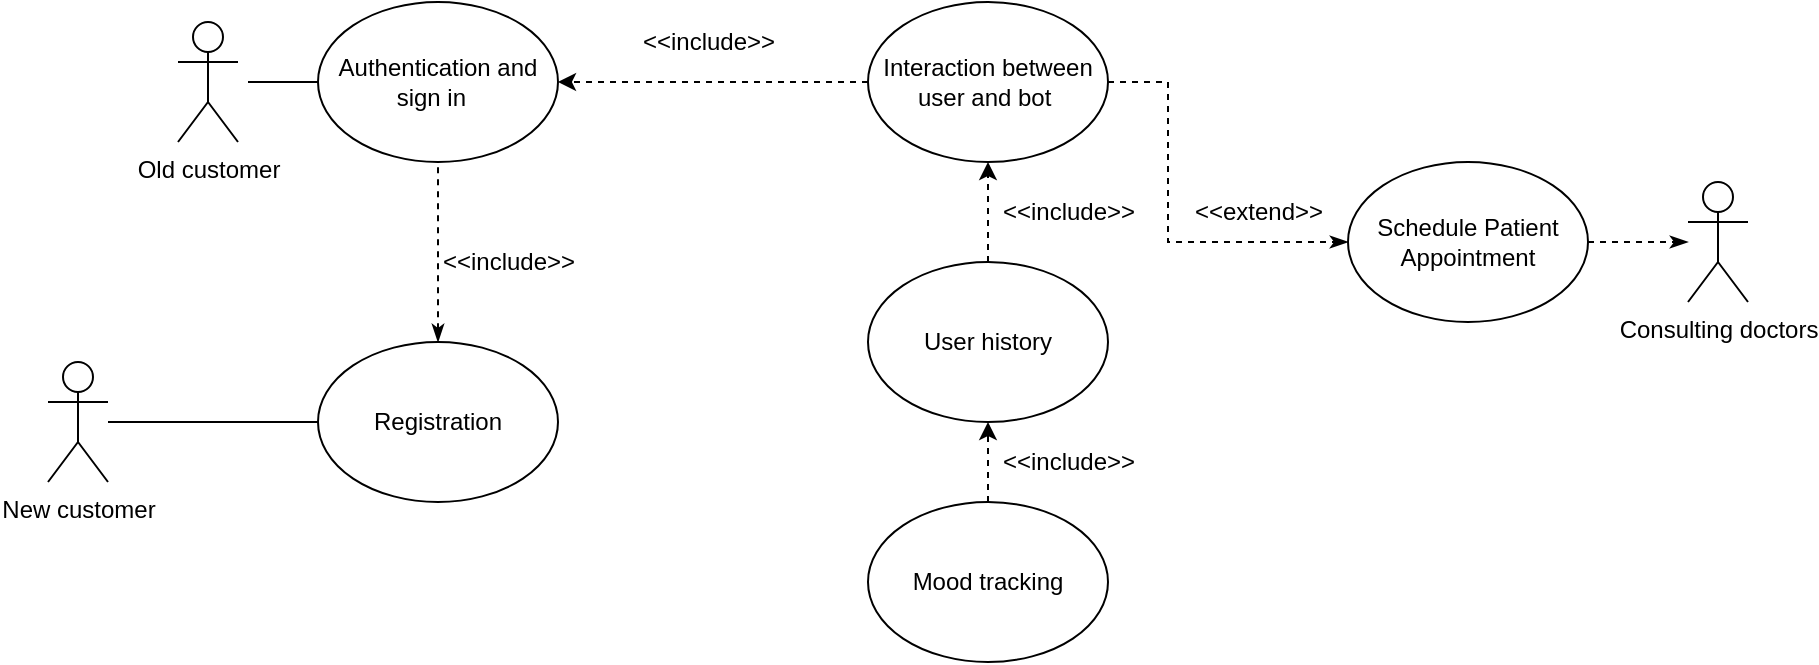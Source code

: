 <mxfile version="14.9.8" type="device"><diagram id="7Kp3lBzKaFrT6E96xeeZ" name="Page-1"><mxGraphModel dx="1716" dy="482" grid="1" gridSize="10" guides="1" tooltips="1" connect="1" arrows="1" fold="1" page="1" pageScale="1" pageWidth="850" pageHeight="1100" math="0" shadow="0"><root><mxCell id="0"/><mxCell id="1" parent="0"/><mxCell id="r4VwhEItynonG7NbQmTP-3" value="Consulting doctors" style="shape=umlActor;verticalLabelPosition=bottom;verticalAlign=top;html=1;outlineConnect=0;" parent="1" vertex="1"><mxGeometry x="330" y="280" width="30" height="60" as="geometry"/></mxCell><mxCell id="28zQCPR1NbEJ34jVVAxC-33" style="edgeStyle=orthogonalEdgeStyle;rounded=0;orthogonalLoop=1;jettySize=auto;html=1;entryX=1;entryY=0.5;entryDx=0;entryDy=0;dashed=1;" parent="1" source="r4VwhEItynonG7NbQmTP-4" target="28zQCPR1NbEJ34jVVAxC-18" edge="1"><mxGeometry relative="1" as="geometry"/></mxCell><mxCell id="RihtHlh0lOmC8m15YwHz-6" style="edgeStyle=orthogonalEdgeStyle;rounded=0;orthogonalLoop=1;jettySize=auto;html=1;startArrow=none;startFill=0;endArrow=classicThin;endFill=1;dashed=1;" edge="1" parent="1" source="r4VwhEItynonG7NbQmTP-4" target="r4VwhEItynonG7NbQmTP-6"><mxGeometry relative="1" as="geometry"><Array as="points"><mxPoint x="70" y="230"/><mxPoint x="70" y="310"/></Array></mxGeometry></mxCell><mxCell id="r4VwhEItynonG7NbQmTP-4" value="Interaction between user and bot&amp;nbsp;" style="ellipse;whiteSpace=wrap;html=1;" parent="1" vertex="1"><mxGeometry x="-80" y="190" width="120" height="80" as="geometry"/></mxCell><mxCell id="RihtHlh0lOmC8m15YwHz-9" value="" style="edgeStyle=orthogonalEdgeStyle;rounded=0;orthogonalLoop=1;jettySize=auto;html=1;dashed=1;startArrow=none;startFill=0;endArrow=classicThin;endFill=1;" edge="1" parent="1" source="r4VwhEItynonG7NbQmTP-6" target="r4VwhEItynonG7NbQmTP-3"><mxGeometry relative="1" as="geometry"/></mxCell><mxCell id="r4VwhEItynonG7NbQmTP-6" value="Schedule Patient Appointment" style="ellipse;whiteSpace=wrap;html=1;" parent="1" vertex="1"><mxGeometry x="160" y="270" width="120" height="80" as="geometry"/></mxCell><mxCell id="28zQCPR1NbEJ34jVVAxC-10" style="edgeStyle=orthogonalEdgeStyle;rounded=0;orthogonalLoop=1;jettySize=auto;html=1;exitX=0.5;exitY=0;exitDx=0;exitDy=0;dashed=1;" parent="1" source="r4VwhEItynonG7NbQmTP-40" target="r4VwhEItynonG7NbQmTP-4" edge="1"><mxGeometry relative="1" as="geometry"/></mxCell><mxCell id="r4VwhEItynonG7NbQmTP-40" value="User history" style="ellipse;whiteSpace=wrap;html=1;" parent="1" vertex="1"><mxGeometry x="-80" y="320" width="120" height="80" as="geometry"/></mxCell><mxCell id="r4VwhEItynonG7NbQmTP-42" value="" style="edgeStyle=orthogonalEdgeStyle;rounded=0;orthogonalLoop=1;jettySize=auto;html=1;dashed=1;" parent="1" source="r4VwhEItynonG7NbQmTP-41" target="r4VwhEItynonG7NbQmTP-40" edge="1"><mxGeometry relative="1" as="geometry"/></mxCell><mxCell id="r4VwhEItynonG7NbQmTP-41" value="Mood tracking" style="ellipse;whiteSpace=wrap;html=1;" parent="1" vertex="1"><mxGeometry x="-80" y="440" width="120" height="80" as="geometry"/></mxCell><mxCell id="28zQCPR1NbEJ34jVVAxC-1" value="&amp;lt;&amp;lt;include&amp;gt;&amp;gt;" style="text;html=1;align=center;verticalAlign=middle;resizable=0;points=[];autosize=1;strokeColor=none;" parent="1" vertex="1"><mxGeometry x="-20" y="410" width="80" height="20" as="geometry"/></mxCell><mxCell id="28zQCPR1NbEJ34jVVAxC-2" value="&amp;lt;&amp;lt;include&amp;gt;&amp;gt;" style="text;html=1;align=center;verticalAlign=middle;resizable=0;points=[];autosize=1;strokeColor=none;" parent="1" vertex="1"><mxGeometry x="-20" y="285" width="80" height="20" as="geometry"/></mxCell><mxCell id="28zQCPR1NbEJ34jVVAxC-7" value="&amp;lt;&amp;lt;extend&amp;gt;&amp;gt;" style="text;html=1;align=center;verticalAlign=middle;resizable=0;points=[];autosize=1;strokeColor=none;" parent="1" vertex="1"><mxGeometry x="75" y="285" width="80" height="20" as="geometry"/></mxCell><mxCell id="28zQCPR1NbEJ34jVVAxC-14" value="New customer" style="shape=umlActor;verticalLabelPosition=bottom;verticalAlign=top;html=1;outlineConnect=0;" parent="1" vertex="1"><mxGeometry x="-490" y="370" width="30" height="60" as="geometry"/></mxCell><mxCell id="28zQCPR1NbEJ34jVVAxC-16" value="Old customer" style="shape=umlActor;verticalLabelPosition=bottom;verticalAlign=top;html=1;outlineConnect=0;" parent="1" vertex="1"><mxGeometry x="-425" y="200" width="30" height="60" as="geometry"/></mxCell><mxCell id="28zQCPR1NbEJ34jVVAxC-18" value="Authentication and sign in&amp;nbsp;&amp;nbsp;" style="ellipse;whiteSpace=wrap;html=1;" parent="1" vertex="1"><mxGeometry x="-355" y="190" width="120" height="80" as="geometry"/></mxCell><mxCell id="28zQCPR1NbEJ34jVVAxC-24" value="" style="edgeStyle=orthogonalEdgeStyle;rounded=0;orthogonalLoop=1;jettySize=auto;html=1;dashed=1;startArrow=classicThin;startFill=1;endArrow=none;endFill=0;" parent="1" source="28zQCPR1NbEJ34jVVAxC-19" target="28zQCPR1NbEJ34jVVAxC-18" edge="1"><mxGeometry relative="1" as="geometry"/></mxCell><mxCell id="28zQCPR1NbEJ34jVVAxC-19" value="Registration" style="ellipse;whiteSpace=wrap;html=1;" parent="1" vertex="1"><mxGeometry x="-355" y="360" width="120" height="80" as="geometry"/></mxCell><mxCell id="28zQCPR1NbEJ34jVVAxC-30" value="&amp;lt;&amp;lt;include&amp;gt;&amp;gt;" style="text;html=1;align=center;verticalAlign=middle;resizable=0;points=[];autosize=1;strokeColor=none;" parent="1" vertex="1"><mxGeometry x="-300" y="310" width="80" height="20" as="geometry"/></mxCell><mxCell id="28zQCPR1NbEJ34jVVAxC-34" value="&amp;lt;&amp;lt;include&amp;gt;&amp;gt;" style="text;html=1;align=center;verticalAlign=middle;resizable=0;points=[];autosize=1;strokeColor=none;" parent="1" vertex="1"><mxGeometry x="-200" y="200" width="80" height="20" as="geometry"/></mxCell><mxCell id="28zQCPR1NbEJ34jVVAxC-37" value="" style="endArrow=none;html=1;" parent="1" edge="1"><mxGeometry width="50" height="50" relative="1" as="geometry"><mxPoint x="-390" y="230" as="sourcePoint"/><mxPoint x="-355" y="230" as="targetPoint"/></mxGeometry></mxCell><mxCell id="28zQCPR1NbEJ34jVVAxC-38" value="" style="endArrow=none;html=1;" parent="1" edge="1"><mxGeometry width="50" height="50" relative="1" as="geometry"><mxPoint x="-460" y="400" as="sourcePoint"/><mxPoint x="-355" y="400" as="targetPoint"/></mxGeometry></mxCell></root></mxGraphModel></diagram></mxfile>